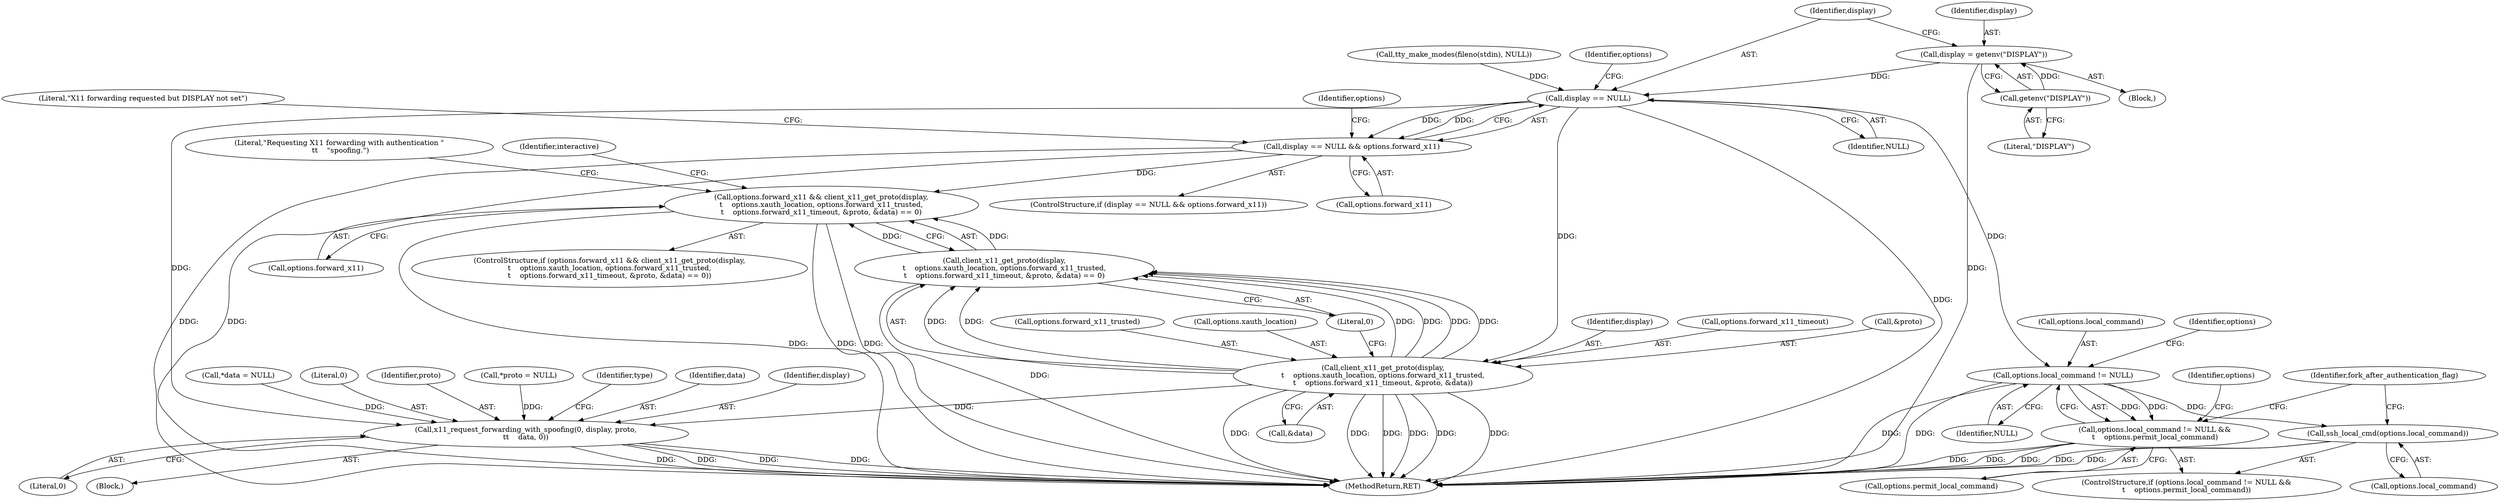 digraph "0_mindrot_ed4ce82dbfa8a3a3c8ea6fa0db113c71e234416c_1@API" {
"1000284" [label="(Call,display = getenv(\"DISPLAY\"))"];
"1000286" [label="(Call,getenv(\"DISPLAY\"))"];
"1000290" [label="(Call,display == NULL)"];
"1000289" [label="(Call,display == NULL && options.forward_x11)"];
"1000299" [label="(Call,options.forward_x11 && client_x11_get_proto(display,\n\t    options.xauth_location, options.forward_x11_trusted,\n\t    options.forward_x11_timeout, &proto, &data) == 0)"];
"1000304" [label="(Call,client_x11_get_proto(display,\n\t    options.xauth_location, options.forward_x11_trusted,\n\t    options.forward_x11_timeout, &proto, &data))"];
"1000303" [label="(Call,client_x11_get_proto(display,\n\t    options.xauth_location, options.forward_x11_trusted,\n\t    options.forward_x11_timeout, &proto, &data) == 0)"];
"1000325" [label="(Call,x11_request_forwarding_with_spoofing(0, display, proto,\n\t\t    data, 0))"];
"1000385" [label="(Call,options.local_command != NULL)"];
"1000384" [label="(Call,options.local_command != NULL &&\n\t    options.permit_local_command)"];
"1000393" [label="(Call,ssh_local_cmd(options.local_command))"];
"1000305" [label="(Identifier,display)"];
"1000297" [label="(Literal,\"X11 forwarding requested but DISPLAY not set\")"];
"1000301" [label="(Identifier,options)"];
"1000330" [label="(Literal,0)"];
"1000294" [label="(Identifier,options)"];
"1000291" [label="(Identifier,display)"];
"1000472" [label="(MethodReturn,RET)"];
"1000299" [label="(Call,options.forward_x11 && client_x11_get_proto(display,\n\t    options.xauth_location, options.forward_x11_trusted,\n\t    options.forward_x11_timeout, &proto, &data) == 0)"];
"1000303" [label="(Call,client_x11_get_proto(display,\n\t    options.xauth_location, options.forward_x11_trusted,\n\t    options.forward_x11_timeout, &proto, &data) == 0)"];
"1000390" [label="(Call,options.permit_local_command)"];
"1000327" [label="(Identifier,display)"];
"1000312" [label="(Call,options.forward_x11_timeout)"];
"1000141" [label="(Call,*data = NULL)"];
"1000322" [label="(Literal,\"Requesting X11 forwarding with authentication \"\n \t\t    \"spoofing.\")"];
"1000326" [label="(Literal,0)"];
"1000385" [label="(Call,options.local_command != NULL)"];
"1000317" [label="(Call,&data)"];
"1000328" [label="(Identifier,proto)"];
"1000384" [label="(Call,options.local_command != NULL &&\n\t    options.permit_local_command)"];
"1000137" [label="(Call,*proto = NULL)"];
"1000288" [label="(ControlStructure,if (display == NULL && options.forward_x11))"];
"1000315" [label="(Call,&proto)"];
"1000298" [label="(ControlStructure,if (options.forward_x11 && client_x11_get_proto(display,\n\t    options.xauth_location, options.forward_x11_trusted,\n\t    options.forward_x11_timeout, &proto, &data) == 0))"];
"1000395" [label="(Identifier,options)"];
"1000391" [label="(Identifier,options)"];
"1000325" [label="(Call,x11_request_forwarding_with_spoofing(0, display, proto,\n\t\t    data, 0))"];
"1000332" [label="(Identifier,type)"];
"1000304" [label="(Call,client_x11_get_proto(display,\n\t    options.xauth_location, options.forward_x11_trusted,\n\t    options.forward_x11_timeout, &proto, &data))"];
"1000250" [label="(Call,tty_make_modes(fileno(stdin), NULL))"];
"1000285" [label="(Identifier,display)"];
"1000300" [label="(Call,options.forward_x11)"];
"1000393" [label="(Call,ssh_local_cmd(options.local_command))"];
"1000293" [label="(Call,options.forward_x11)"];
"1000319" [label="(Literal,0)"];
"1000309" [label="(Call,options.forward_x11_trusted)"];
"1000289" [label="(Call,display == NULL && options.forward_x11)"];
"1000284" [label="(Call,display = getenv(\"DISPLAY\"))"];
"1000306" [label="(Call,options.xauth_location)"];
"1000123" [label="(Block,)"];
"1000287" [label="(Literal,\"DISPLAY\")"];
"1000355" [label="(Identifier,interactive)"];
"1000398" [label="(Identifier,fork_after_authentication_flag)"];
"1000389" [label="(Identifier,NULL)"];
"1000286" [label="(Call,getenv(\"DISPLAY\"))"];
"1000290" [label="(Call,display == NULL)"];
"1000394" [label="(Call,options.local_command)"];
"1000320" [label="(Block,)"];
"1000383" [label="(ControlStructure,if (options.local_command != NULL &&\n\t    options.permit_local_command))"];
"1000329" [label="(Identifier,data)"];
"1000386" [label="(Call,options.local_command)"];
"1000292" [label="(Identifier,NULL)"];
"1000284" -> "1000123"  [label="AST: "];
"1000284" -> "1000286"  [label="CFG: "];
"1000285" -> "1000284"  [label="AST: "];
"1000286" -> "1000284"  [label="AST: "];
"1000291" -> "1000284"  [label="CFG: "];
"1000284" -> "1000472"  [label="DDG: "];
"1000286" -> "1000284"  [label="DDG: "];
"1000284" -> "1000290"  [label="DDG: "];
"1000286" -> "1000287"  [label="CFG: "];
"1000287" -> "1000286"  [label="AST: "];
"1000290" -> "1000289"  [label="AST: "];
"1000290" -> "1000292"  [label="CFG: "];
"1000291" -> "1000290"  [label="AST: "];
"1000292" -> "1000290"  [label="AST: "];
"1000294" -> "1000290"  [label="CFG: "];
"1000289" -> "1000290"  [label="CFG: "];
"1000290" -> "1000472"  [label="DDG: "];
"1000290" -> "1000289"  [label="DDG: "];
"1000290" -> "1000289"  [label="DDG: "];
"1000250" -> "1000290"  [label="DDG: "];
"1000290" -> "1000304"  [label="DDG: "];
"1000290" -> "1000325"  [label="DDG: "];
"1000290" -> "1000385"  [label="DDG: "];
"1000289" -> "1000288"  [label="AST: "];
"1000289" -> "1000293"  [label="CFG: "];
"1000293" -> "1000289"  [label="AST: "];
"1000297" -> "1000289"  [label="CFG: "];
"1000301" -> "1000289"  [label="CFG: "];
"1000289" -> "1000472"  [label="DDG: "];
"1000289" -> "1000472"  [label="DDG: "];
"1000289" -> "1000299"  [label="DDG: "];
"1000299" -> "1000298"  [label="AST: "];
"1000299" -> "1000300"  [label="CFG: "];
"1000299" -> "1000303"  [label="CFG: "];
"1000300" -> "1000299"  [label="AST: "];
"1000303" -> "1000299"  [label="AST: "];
"1000322" -> "1000299"  [label="CFG: "];
"1000355" -> "1000299"  [label="CFG: "];
"1000299" -> "1000472"  [label="DDG: "];
"1000299" -> "1000472"  [label="DDG: "];
"1000299" -> "1000472"  [label="DDG: "];
"1000303" -> "1000299"  [label="DDG: "];
"1000303" -> "1000299"  [label="DDG: "];
"1000304" -> "1000303"  [label="AST: "];
"1000304" -> "1000317"  [label="CFG: "];
"1000305" -> "1000304"  [label="AST: "];
"1000306" -> "1000304"  [label="AST: "];
"1000309" -> "1000304"  [label="AST: "];
"1000312" -> "1000304"  [label="AST: "];
"1000315" -> "1000304"  [label="AST: "];
"1000317" -> "1000304"  [label="AST: "];
"1000319" -> "1000304"  [label="CFG: "];
"1000304" -> "1000472"  [label="DDG: "];
"1000304" -> "1000472"  [label="DDG: "];
"1000304" -> "1000472"  [label="DDG: "];
"1000304" -> "1000472"  [label="DDG: "];
"1000304" -> "1000472"  [label="DDG: "];
"1000304" -> "1000472"  [label="DDG: "];
"1000304" -> "1000303"  [label="DDG: "];
"1000304" -> "1000303"  [label="DDG: "];
"1000304" -> "1000303"  [label="DDG: "];
"1000304" -> "1000303"  [label="DDG: "];
"1000304" -> "1000303"  [label="DDG: "];
"1000304" -> "1000303"  [label="DDG: "];
"1000304" -> "1000325"  [label="DDG: "];
"1000303" -> "1000319"  [label="CFG: "];
"1000319" -> "1000303"  [label="AST: "];
"1000303" -> "1000472"  [label="DDG: "];
"1000325" -> "1000320"  [label="AST: "];
"1000325" -> "1000330"  [label="CFG: "];
"1000326" -> "1000325"  [label="AST: "];
"1000327" -> "1000325"  [label="AST: "];
"1000328" -> "1000325"  [label="AST: "];
"1000329" -> "1000325"  [label="AST: "];
"1000330" -> "1000325"  [label="AST: "];
"1000332" -> "1000325"  [label="CFG: "];
"1000325" -> "1000472"  [label="DDG: "];
"1000325" -> "1000472"  [label="DDG: "];
"1000325" -> "1000472"  [label="DDG: "];
"1000325" -> "1000472"  [label="DDG: "];
"1000137" -> "1000325"  [label="DDG: "];
"1000141" -> "1000325"  [label="DDG: "];
"1000385" -> "1000384"  [label="AST: "];
"1000385" -> "1000389"  [label="CFG: "];
"1000386" -> "1000385"  [label="AST: "];
"1000389" -> "1000385"  [label="AST: "];
"1000391" -> "1000385"  [label="CFG: "];
"1000384" -> "1000385"  [label="CFG: "];
"1000385" -> "1000472"  [label="DDG: "];
"1000385" -> "1000472"  [label="DDG: "];
"1000385" -> "1000384"  [label="DDG: "];
"1000385" -> "1000384"  [label="DDG: "];
"1000385" -> "1000393"  [label="DDG: "];
"1000384" -> "1000383"  [label="AST: "];
"1000384" -> "1000390"  [label="CFG: "];
"1000390" -> "1000384"  [label="AST: "];
"1000395" -> "1000384"  [label="CFG: "];
"1000398" -> "1000384"  [label="CFG: "];
"1000384" -> "1000472"  [label="DDG: "];
"1000384" -> "1000472"  [label="DDG: "];
"1000384" -> "1000472"  [label="DDG: "];
"1000393" -> "1000383"  [label="AST: "];
"1000393" -> "1000394"  [label="CFG: "];
"1000394" -> "1000393"  [label="AST: "];
"1000398" -> "1000393"  [label="CFG: "];
"1000393" -> "1000472"  [label="DDG: "];
"1000393" -> "1000472"  [label="DDG: "];
}
